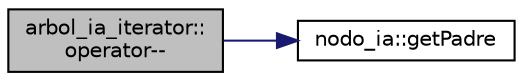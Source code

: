 digraph "arbol_ia_iterator::operator--"
{
  edge [fontname="Helvetica",fontsize="10",labelfontname="Helvetica",labelfontsize="10"];
  node [fontname="Helvetica",fontsize="10",shape=record];
  rankdir="LR";
  Node2 [label="arbol_ia_iterator::\loperator--",height=0.2,width=0.4,color="black", fillcolor="grey75", style="filled", fontcolor="black"];
  Node2 -> Node3 [color="midnightblue",fontsize="10",style="solid",fontname="Helvetica"];
  Node3 [label="nodo_ia::getPadre",height=0.2,width=0.4,color="black", fillcolor="white", style="filled",URL="$classnodo__ia.html#a261ffed4c3bfabedb4da510af317b86b",tooltip="Devuelve un puntero al padre del nodo. "];
}
